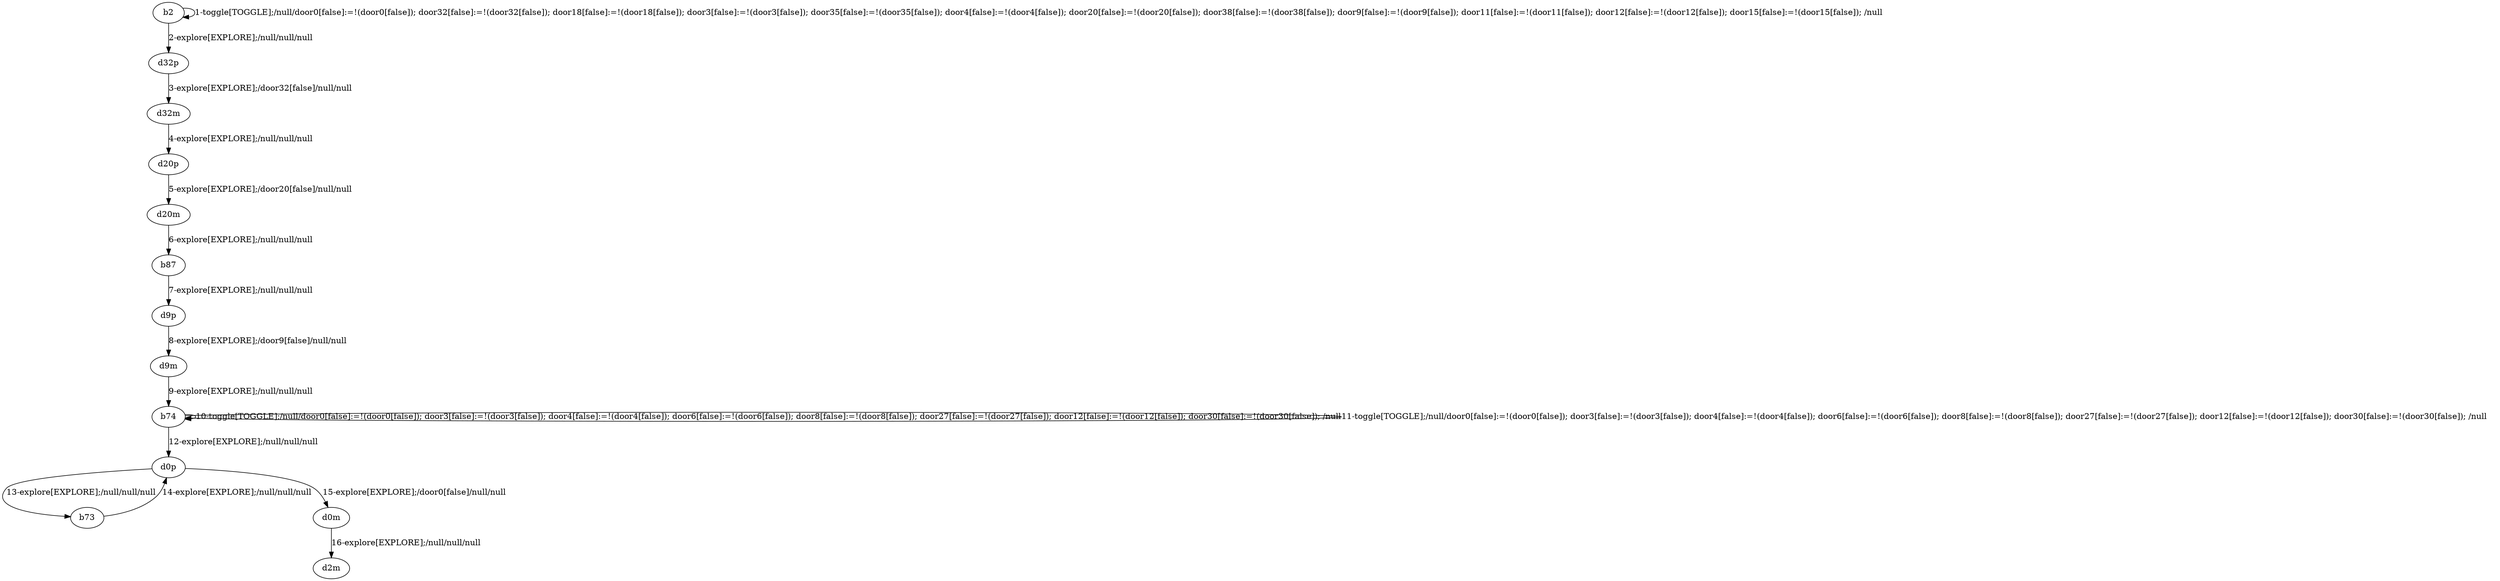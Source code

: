 # Total number of goals covered by this test: 2
# b74 --> b74
# d9m --> b74

digraph g {
"b2" -> "b2" [label = "1-toggle[TOGGLE];/null/door0[false]:=!(door0[false]); door32[false]:=!(door32[false]); door18[false]:=!(door18[false]); door3[false]:=!(door3[false]); door35[false]:=!(door35[false]); door4[false]:=!(door4[false]); door20[false]:=!(door20[false]); door38[false]:=!(door38[false]); door9[false]:=!(door9[false]); door11[false]:=!(door11[false]); door12[false]:=!(door12[false]); door15[false]:=!(door15[false]); /null"];
"b2" -> "d32p" [label = "2-explore[EXPLORE];/null/null/null"];
"d32p" -> "d32m" [label = "3-explore[EXPLORE];/door32[false]/null/null"];
"d32m" -> "d20p" [label = "4-explore[EXPLORE];/null/null/null"];
"d20p" -> "d20m" [label = "5-explore[EXPLORE];/door20[false]/null/null"];
"d20m" -> "b87" [label = "6-explore[EXPLORE];/null/null/null"];
"b87" -> "d9p" [label = "7-explore[EXPLORE];/null/null/null"];
"d9p" -> "d9m" [label = "8-explore[EXPLORE];/door9[false]/null/null"];
"d9m" -> "b74" [label = "9-explore[EXPLORE];/null/null/null"];
"b74" -> "b74" [label = "10-toggle[TOGGLE];/null/door0[false]:=!(door0[false]); door3[false]:=!(door3[false]); door4[false]:=!(door4[false]); door6[false]:=!(door6[false]); door8[false]:=!(door8[false]); door27[false]:=!(door27[false]); door12[false]:=!(door12[false]); door30[false]:=!(door30[false]); /null"];
"b74" -> "b74" [label = "11-toggle[TOGGLE];/null/door0[false]:=!(door0[false]); door3[false]:=!(door3[false]); door4[false]:=!(door4[false]); door6[false]:=!(door6[false]); door8[false]:=!(door8[false]); door27[false]:=!(door27[false]); door12[false]:=!(door12[false]); door30[false]:=!(door30[false]); /null"];
"b74" -> "d0p" [label = "12-explore[EXPLORE];/null/null/null"];
"d0p" -> "b73" [label = "13-explore[EXPLORE];/null/null/null"];
"b73" -> "d0p" [label = "14-explore[EXPLORE];/null/null/null"];
"d0p" -> "d0m" [label = "15-explore[EXPLORE];/door0[false]/null/null"];
"d0m" -> "d2m" [label = "16-explore[EXPLORE];/null/null/null"];
}